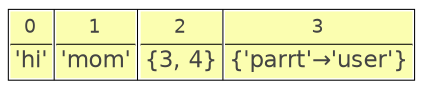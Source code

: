 
    digraph G {
        nodesep=.05;
        node [penwidth="0.5", shape=record,width=.1,height=.1];
        mainlist [space="0.0", margin="0.01", fontcolor="#444443", fontname="Helvetica", label=<
        <table BORDER="0" CELLBORDER="1" CELLSPACING="0">
          <tr>
            <td cellspacing="0" bgcolor="#FBFEB0" border="1" sides="b" valign="top"><font color="#444443" point-size="9">0</font></td>
          </tr>
          <tr>
            <td port="0" bgcolor="#FBFEB0" border="0" align="center"><font point-size="11">'hi'</font></td>
          </tr>
        </table>
        |
        <table BORDER="0" CELLBORDER="1" CELLSPACING="0">
          <tr>
            <td cellspacing="0" bgcolor="#FBFEB0" border="1" sides="b" valign="top"><font color="#444443" point-size="9">1</font></td>
          </tr>
          <tr>
            <td port="1" bgcolor="#FBFEB0" border="0" align="center"><font point-size="11">'mom'</font></td>
          </tr>
        </table>
        |
        <table BORDER="0" CELLBORDER="1" CELLSPACING="0">
          <tr>
            <td cellspacing="0" bgcolor="#FBFEB0" border="1" sides="b" valign="top"><font color="#444443" point-size="9">2</font></td>
          </tr>
          <tr>
            <td port="2" bgcolor="#FBFEB0" border="0" align="center"><font point-size="11">&#123;3, 4&#125;</font></td>
          </tr>
        </table>
        |
        <table BORDER="0" CELLBORDER="1" CELLSPACING="0">
          <tr>
            <td cellspacing="0" bgcolor="#FBFEB0" border="1" sides="b" valign="top"><font color="#444443" point-size="9">3</font></td>
          </tr>
          <tr>
            <td port="3" bgcolor="#FBFEB0" border="0" align="center"><font point-size="11">&#123;'parrt'&rarr;'user'&#125;</font></td>
          </tr>
        </table>
        >];
}

